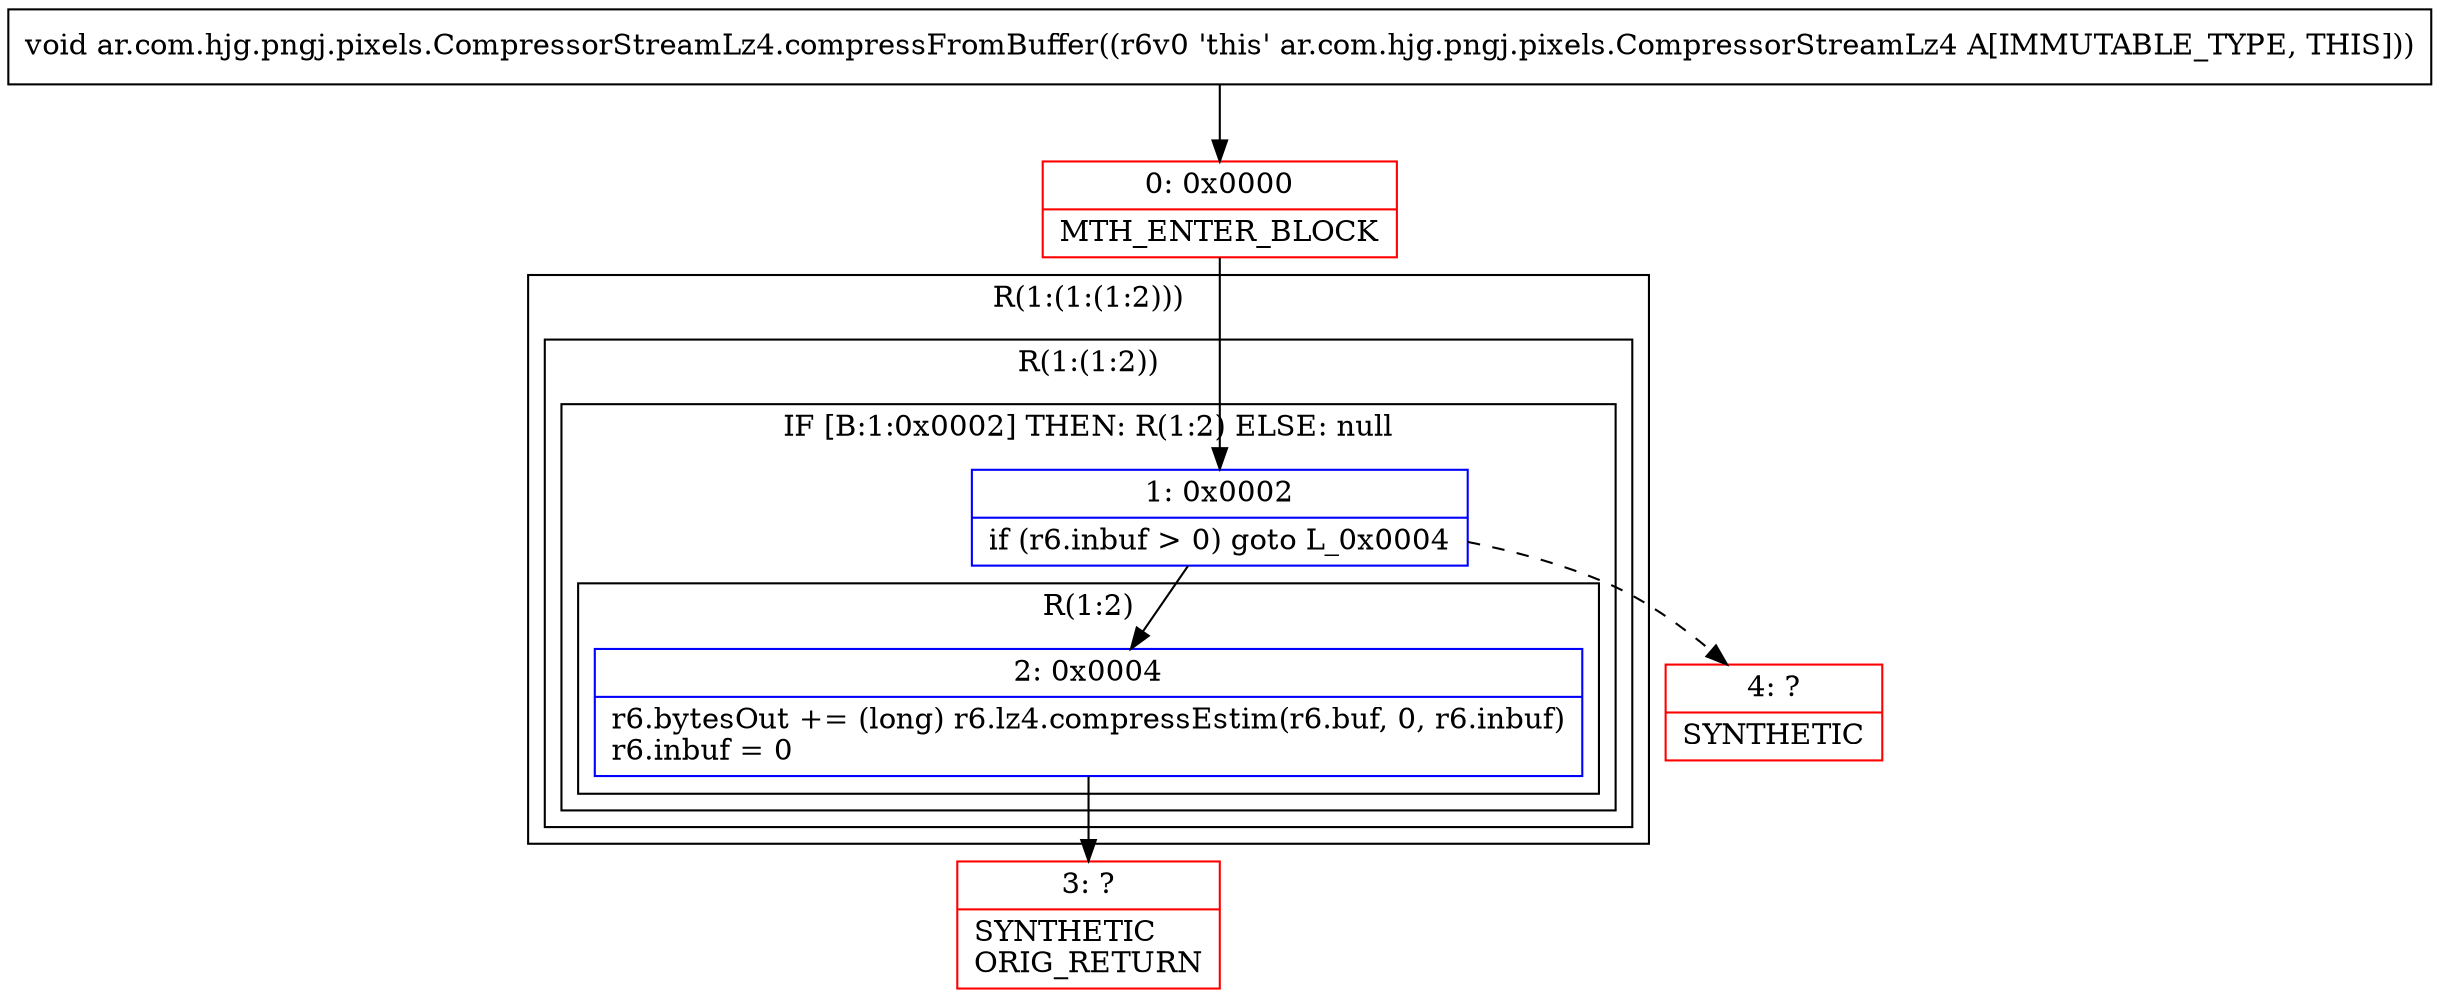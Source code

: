 digraph "CFG forar.com.hjg.pngj.pixels.CompressorStreamLz4.compressFromBuffer()V" {
subgraph cluster_Region_1768567360 {
label = "R(1:(1:(1:2)))";
node [shape=record,color=blue];
subgraph cluster_Region_2109593787 {
label = "R(1:(1:2))";
node [shape=record,color=blue];
subgraph cluster_IfRegion_280264358 {
label = "IF [B:1:0x0002] THEN: R(1:2) ELSE: null";
node [shape=record,color=blue];
Node_1 [shape=record,label="{1\:\ 0x0002|if (r6.inbuf \> 0) goto L_0x0004\l}"];
subgraph cluster_Region_341246185 {
label = "R(1:2)";
node [shape=record,color=blue];
Node_2 [shape=record,label="{2\:\ 0x0004|r6.bytesOut += (long) r6.lz4.compressEstim(r6.buf, 0, r6.inbuf)\lr6.inbuf = 0\l}"];
}
}
}
}
Node_0 [shape=record,color=red,label="{0\:\ 0x0000|MTH_ENTER_BLOCK\l}"];
Node_3 [shape=record,color=red,label="{3\:\ ?|SYNTHETIC\lORIG_RETURN\l}"];
Node_4 [shape=record,color=red,label="{4\:\ ?|SYNTHETIC\l}"];
MethodNode[shape=record,label="{void ar.com.hjg.pngj.pixels.CompressorStreamLz4.compressFromBuffer((r6v0 'this' ar.com.hjg.pngj.pixels.CompressorStreamLz4 A[IMMUTABLE_TYPE, THIS])) }"];
MethodNode -> Node_0;
Node_1 -> Node_2;
Node_1 -> Node_4[style=dashed];
Node_2 -> Node_3;
Node_0 -> Node_1;
}

